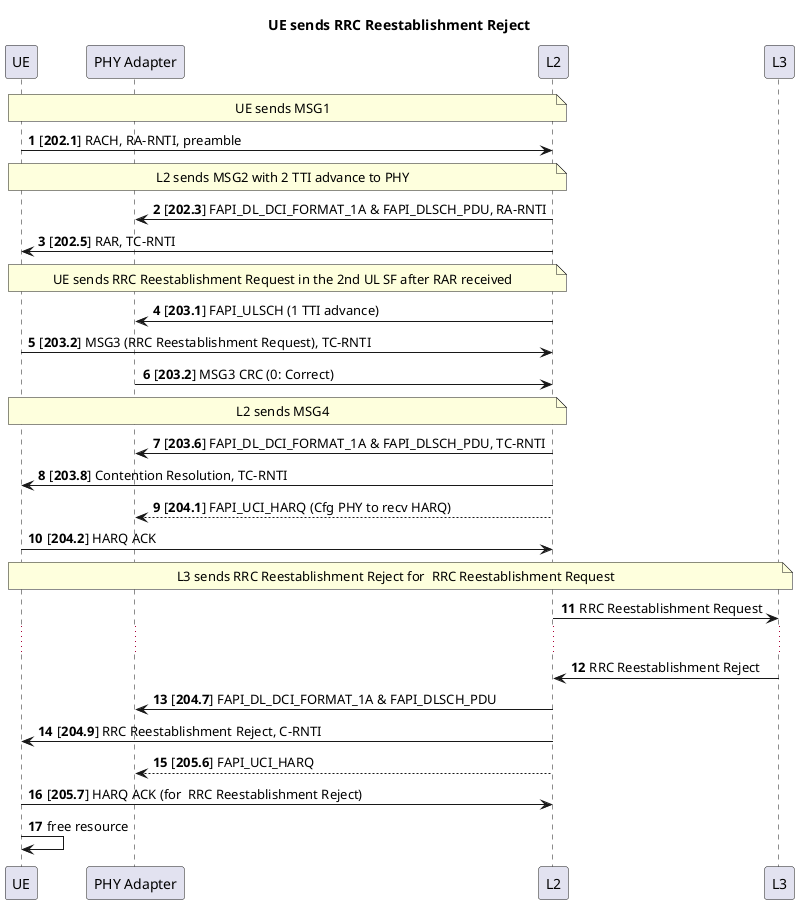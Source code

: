 @startuml
autonumber
title UE sends RRC Reestablishment Reject

participant "UE" as ue
participant "PHY Adapter" as phy
participant "L2" as l2
participant "L3" as l3

note over ue, l2
UE sends MSG1
end note

ue -> l2 : [**202.1**] RACH, RA-RNTI, preamble

note over ue, l2
L2 sends MSG2 with 2 TTI advance to PHY
end note

l2 -> phy : [**202.3**] FAPI_DL_DCI_FORMAT_1A & FAPI_DLSCH_PDU, RA-RNTI
l2 -> ue : [**202.5**] RAR, TC-RNTI

note over ue, l2
UE sends RRC Reestablishment Request in the 2nd UL SF after RAR received
end note
l2 -> phy : [**203.1**] FAPI_ULSCH (1 TTI advance)
ue -> l2 : [**203.2**] MSG3 (RRC Reestablishment Request), TC-RNTI
phy -> l2 : [**203.2**] MSG3 CRC (0: Correct)

note over ue, l2
L2 sends MSG4
end note
l2 -> phy : [**203.6**] FAPI_DL_DCI_FORMAT_1A & FAPI_DLSCH_PDU, TC-RNTI
l2 -> ue : [**203.8**] Contention Resolution, TC-RNTI
l2 --> phy : [**204.1**] FAPI_UCI_HARQ (Cfg PHY to recv HARQ)
ue -> l2 : [**204.2**] HARQ ACK

note over ue, l3
L3 sends RRC Reestablishment Reject for  RRC Reestablishment Request
end note

l2 -> l3 : RRC Reestablishment Request
... 

l3 -> l2 : RRC Reestablishment Reject

l2 -> phy : [**204.7**] FAPI_DL_DCI_FORMAT_1A & FAPI_DLSCH_PDU
l2 -> ue : [**204.9**] RRC Reestablishment Reject, C-RNTI
l2 --> phy : [**205.6**] FAPI_UCI_HARQ
ue -> l2 : [**205.7**] HARQ ACK (for  RRC Reestablishment Reject)

ue -> ue: free resource


@enduml